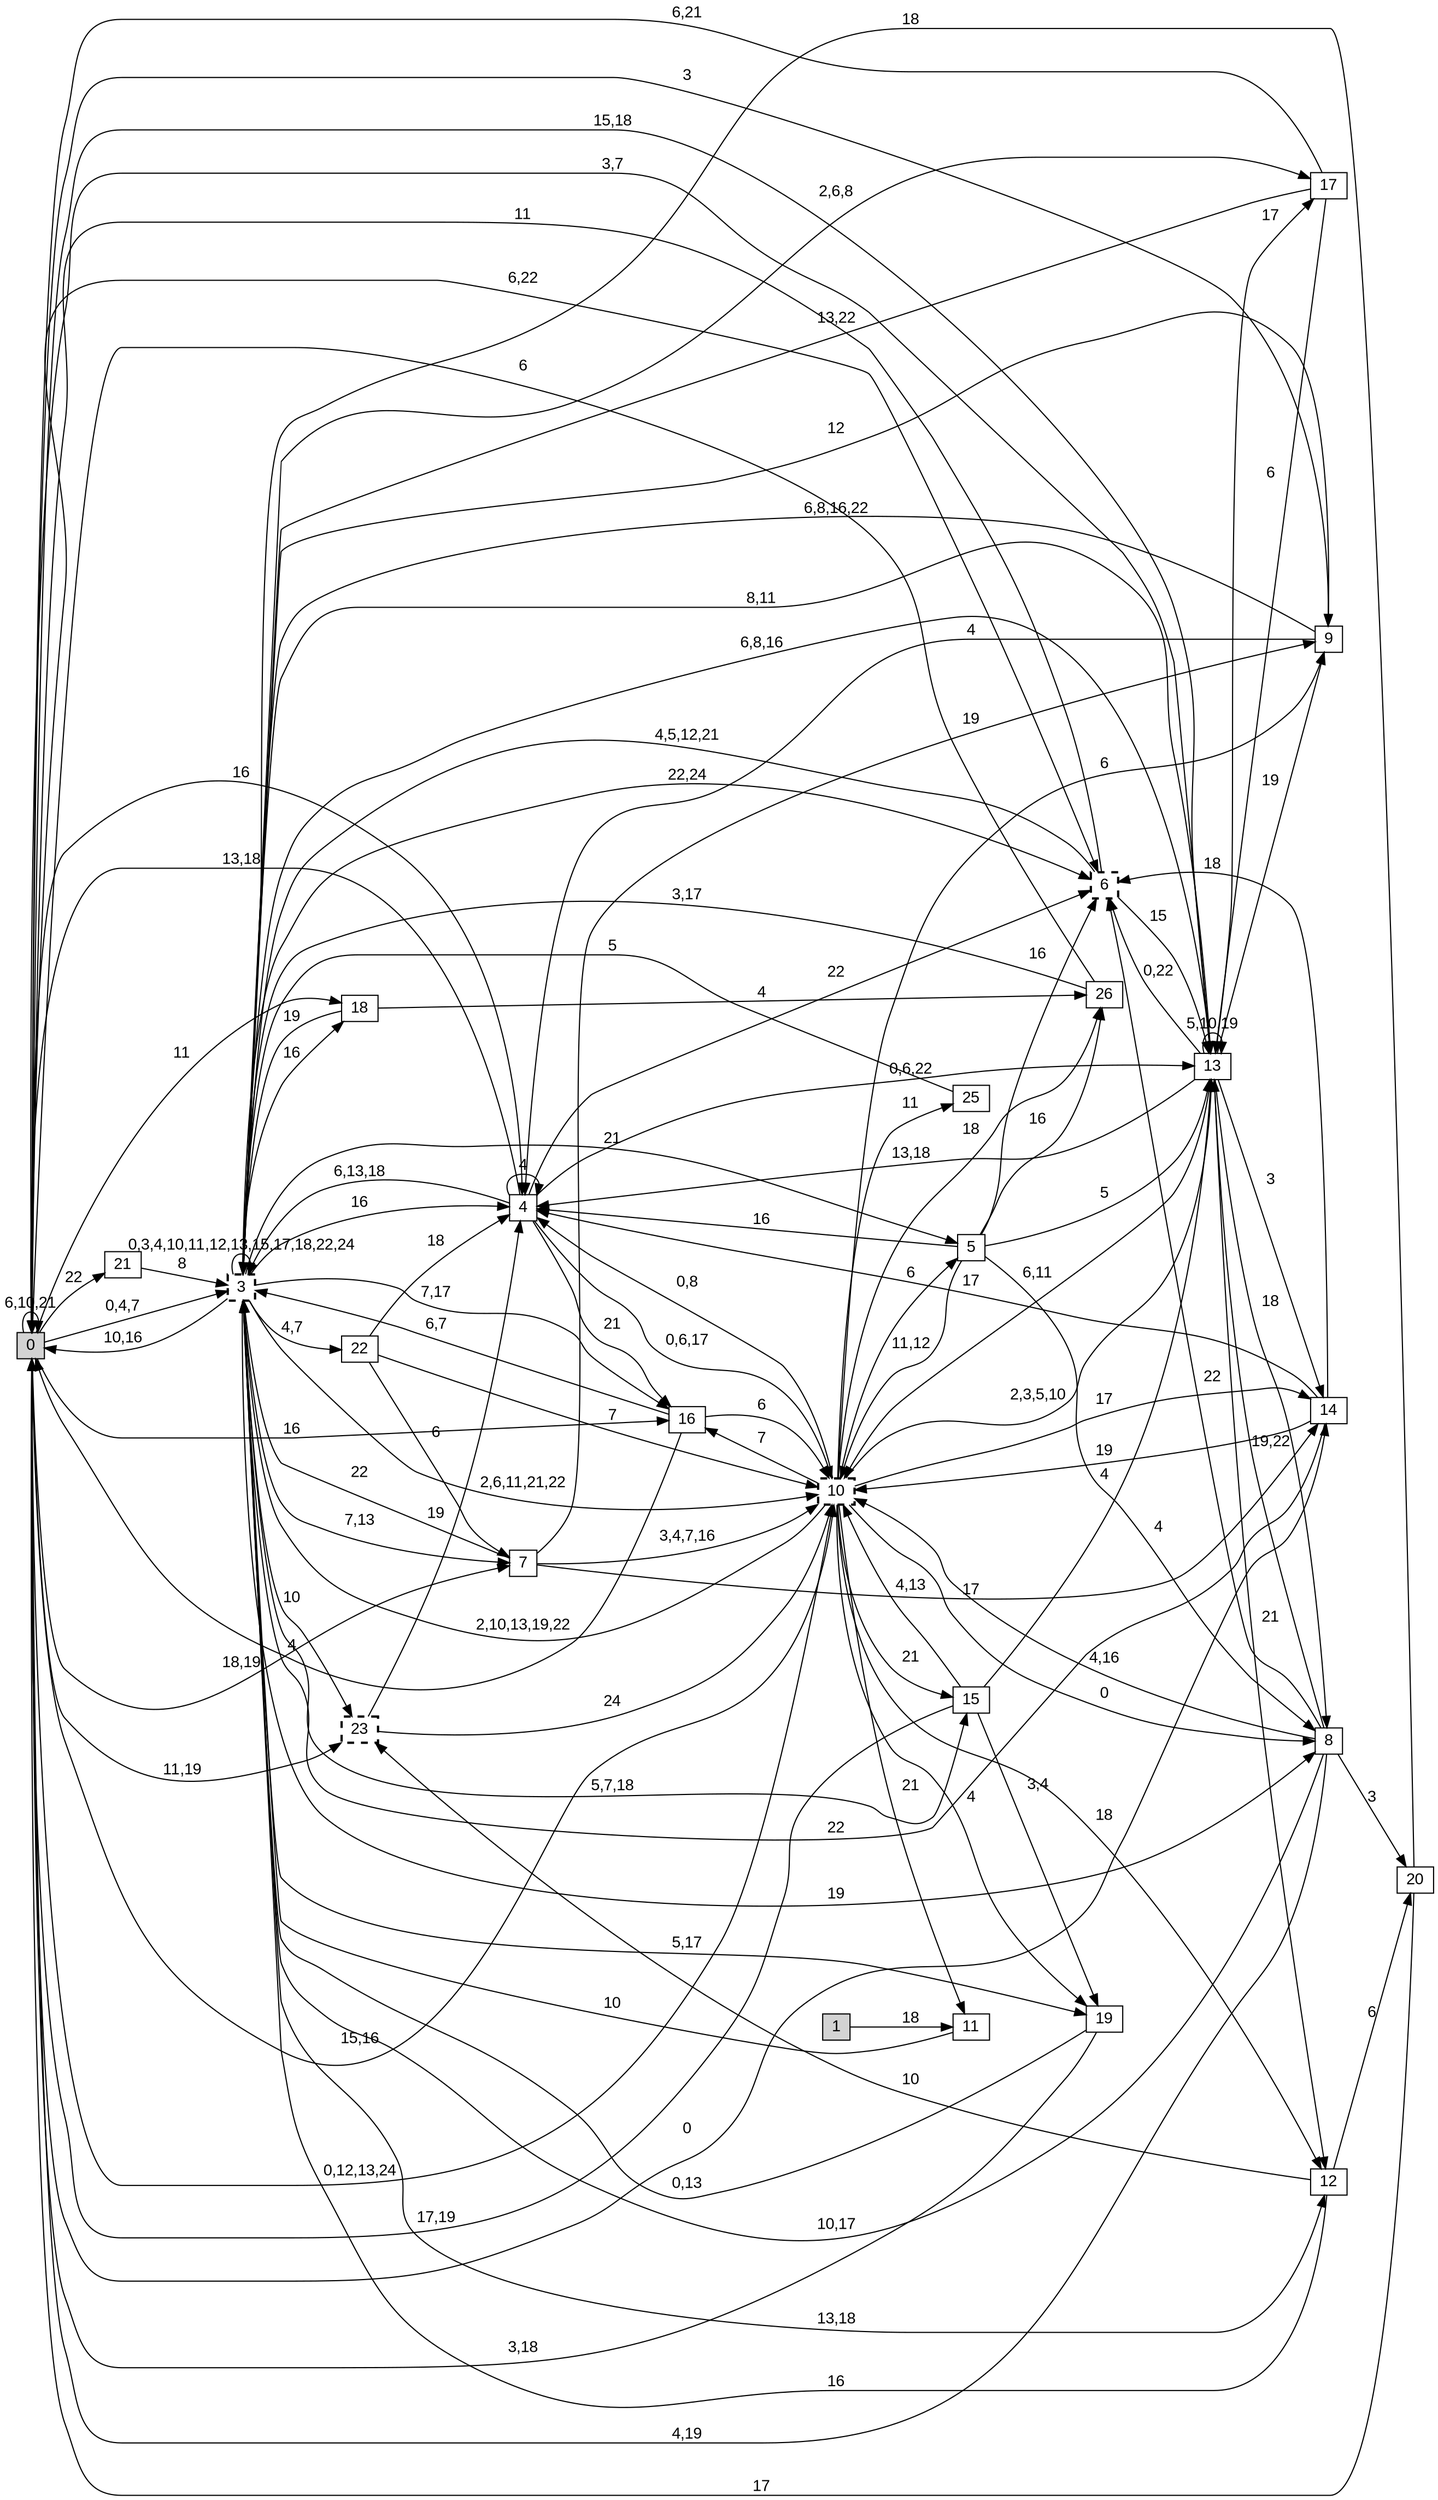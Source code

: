 digraph "NDFA" {
  rankdir=LR
  node [shape=box width=0.1 height=0.1 fontname=Arial]
  edge [fontname=Arial]
/* Estados */
 s0 [label="0" style="filled"] /* I:1 F:0 D:0 */
 s1 [label="1" style="filled"] /* I:1 F:0 D:0 */
 s3 [label="3" style="bold,dashed"] /* I:0 F:1 D:0 */
 s4 [label="4" ] /* I:0 F:0 D:0 */
 s5 [label="5" ] /* I:0 F:0 D:0 */
 s6 [label="6" style="bold,dashed"] /* I:0 F:1 D:0 */
 s7 [label="7" ] /* I:0 F:0 D:0 */
 s8 [label="8" ] /* I:0 F:0 D:0 */
 s9 [label="9" ] /* I:0 F:0 D:0 */
 s10 [label="10" style="bold,dashed"] /* I:0 F:1 D:0 */
 s11 [label="11" ] /* I:0 F:0 D:0 */
 s12 [label="12" ] /* I:0 F:0 D:0 */
 s13 [label="13" ] /* I:0 F:0 D:0 */
 s14 [label="14" ] /* I:0 F:0 D:0 */
 s15 [label="15" ] /* I:0 F:0 D:0 */
 s16 [label="16" ] /* I:0 F:0 D:0 */
 s17 [label="17" ] /* I:0 F:0 D:0 */
 s18 [label="18" ] /* I:0 F:0 D:0 */
 s19 [label="19" ] /* I:0 F:0 D:0 */
 s20 [label="20" ] /* I:0 F:0 D:0 */
 s21 [label="21" ] /* I:0 F:0 D:0 */
 s22 [label="22" ] /* I:0 F:0 D:0 */
 s23 [label="23" style="bold,dashed"] /* I:0 F:1 D:0 */
 s25 [label="25" ] /* I:0 F:0 D:0 */
 s26 [label="26" ] /* I:0 F:0 D:0 */
/* Transiciones */
  s0 -> s0 [label="6,10,21"]
  s0 -> s3 [label="0,4,7"]
  s0 -> s4 [label="16"]
  s0 -> s6 [label="6,22"]
  s0 -> s7 [label="18,19"]
  s0 -> s9 [label="3"]
  s0 -> s10 [label="15,16"]
  s0 -> s13 [label="3,7"]
  s0 -> s14 [label="0"]
  s0 -> s16 [label="16"]
  s0 -> s18 [label="11"]
  s0 -> s21 [label="22"]
  s0 -> s23 [label="11,19"]
  s1 -> s11 [label="18"]
  s3 -> s0 [label="10,16"]
  s3 -> s3 [label="0,3,4,10,11,12,13,15,17,18,22,24"]
  s3 -> s4 [label="16"]
  s3 -> s5 [label="21"]
  s3 -> s6 [label="22,24"]
  s3 -> s7 [label="7,13"]
  s3 -> s8 [label="19"]
  s3 -> s9 [label="12"]
  s3 -> s10 [label="2,6,11,21,22"]
  s3 -> s12 [label="13,18"]
  s3 -> s13 [label="8,11"]
  s3 -> s15 [label="5,7,18"]
  s3 -> s16 [label="7,17"]
  s3 -> s17 [label="2,6,8"]
  s3 -> s18 [label="16"]
  s3 -> s19 [label="5,17"]
  s3 -> s22 [label="4,7"]
  s3 -> s23 [label="10"]
  s4 -> s0 [label="13,18"]
  s4 -> s3 [label="6,13,18"]
  s4 -> s4 [label="4"]
  s4 -> s6 [label="22"]
  s4 -> s10 [label="0,6,17"]
  s4 -> s13 [label="0,6,22"]
  s4 -> s16 [label="21"]
  s5 -> s4 [label="16"]
  s5 -> s6 [label="16"]
  s5 -> s8 [label="4"]
  s5 -> s10 [label="11,12"]
  s5 -> s13 [label="5"]
  s5 -> s26 [label="16"]
  s6 -> s0 [label="11"]
  s6 -> s3 [label="4,5,12,21"]
  s6 -> s13 [label="15"]
  s7 -> s3 [label="22"]
  s7 -> s9 [label="19"]
  s7 -> s10 [label="3,4,7,16"]
  s7 -> s14 [label="17"]
  s8 -> s0 [label="4,19"]
  s8 -> s3 [label="10,17"]
  s8 -> s6 [label="22"]
  s8 -> s10 [label="4,16"]
  s8 -> s13 [label="19,22"]
  s8 -> s20 [label="3"]
  s9 -> s3 [label="6,8,16,22"]
  s9 -> s4 [label="4"]
  s10 -> s0 [label="0,12,13,24"]
  s10 -> s3 [label="2,10,13,19,22"]
  s10 -> s4 [label="0,8"]
  s10 -> s5 [label="6"]
  s10 -> s8 [label="0"]
  s10 -> s9 [label="6"]
  s10 -> s11 [label="21"]
  s10 -> s12 [label="18"]
  s10 -> s13 [label="2,3,5,10"]
  s10 -> s14 [label="17"]
  s10 -> s15 [label="21"]
  s10 -> s16 [label="7"]
  s10 -> s19 [label="4"]
  s10 -> s25 [label="11"]
  s10 -> s26 [label="18"]
  s11 -> s3 [label="10"]
  s12 -> s3 [label="16"]
  s12 -> s20 [label="6"]
  s12 -> s23 [label="10"]
  s13 -> s0 [label="15,18"]
  s13 -> s3 [label="6,8,16"]
  s13 -> s4 [label="13,18"]
  s13 -> s6 [label="0,22"]
  s13 -> s8 [label="18"]
  s13 -> s9 [label="19"]
  s13 -> s10 [label="6,11"]
  s13 -> s12 [label="21"]
  s13 -> s13 [label="5,10,19"]
  s13 -> s14 [label="3"]
  s13 -> s17 [label="17"]
  s14 -> s3 [label="22"]
  s14 -> s4 [label="17"]
  s14 -> s6 [label="18"]
  s14 -> s10 [label="19"]
  s15 -> s0 [label="17,19"]
  s15 -> s10 [label="4,13"]
  s15 -> s13 [label="4"]
  s15 -> s19 [label="3,4"]
  s16 -> s0 [label="4"]
  s16 -> s3 [label="6,7"]
  s16 -> s10 [label="6"]
  s17 -> s0 [label="6,21"]
  s17 -> s3 [label="13,22"]
  s17 -> s13 [label="6"]
  s18 -> s3 [label="19"]
  s18 -> s26 [label="4"]
  s19 -> s0 [label="3,18"]
  s19 -> s3 [label="0,13"]
  s20 -> s0 [label="17"]
  s20 -> s3 [label="18"]
  s21 -> s3 [label="8"]
  s22 -> s4 [label="18"]
  s22 -> s7 [label="6"]
  s22 -> s10 [label="7"]
  s23 -> s4 [label="19"]
  s23 -> s10 [label="24"]
  s25 -> s3 [label="5"]
  s26 -> s0 [label="6"]
  s26 -> s3 [label="3,17"]
}
